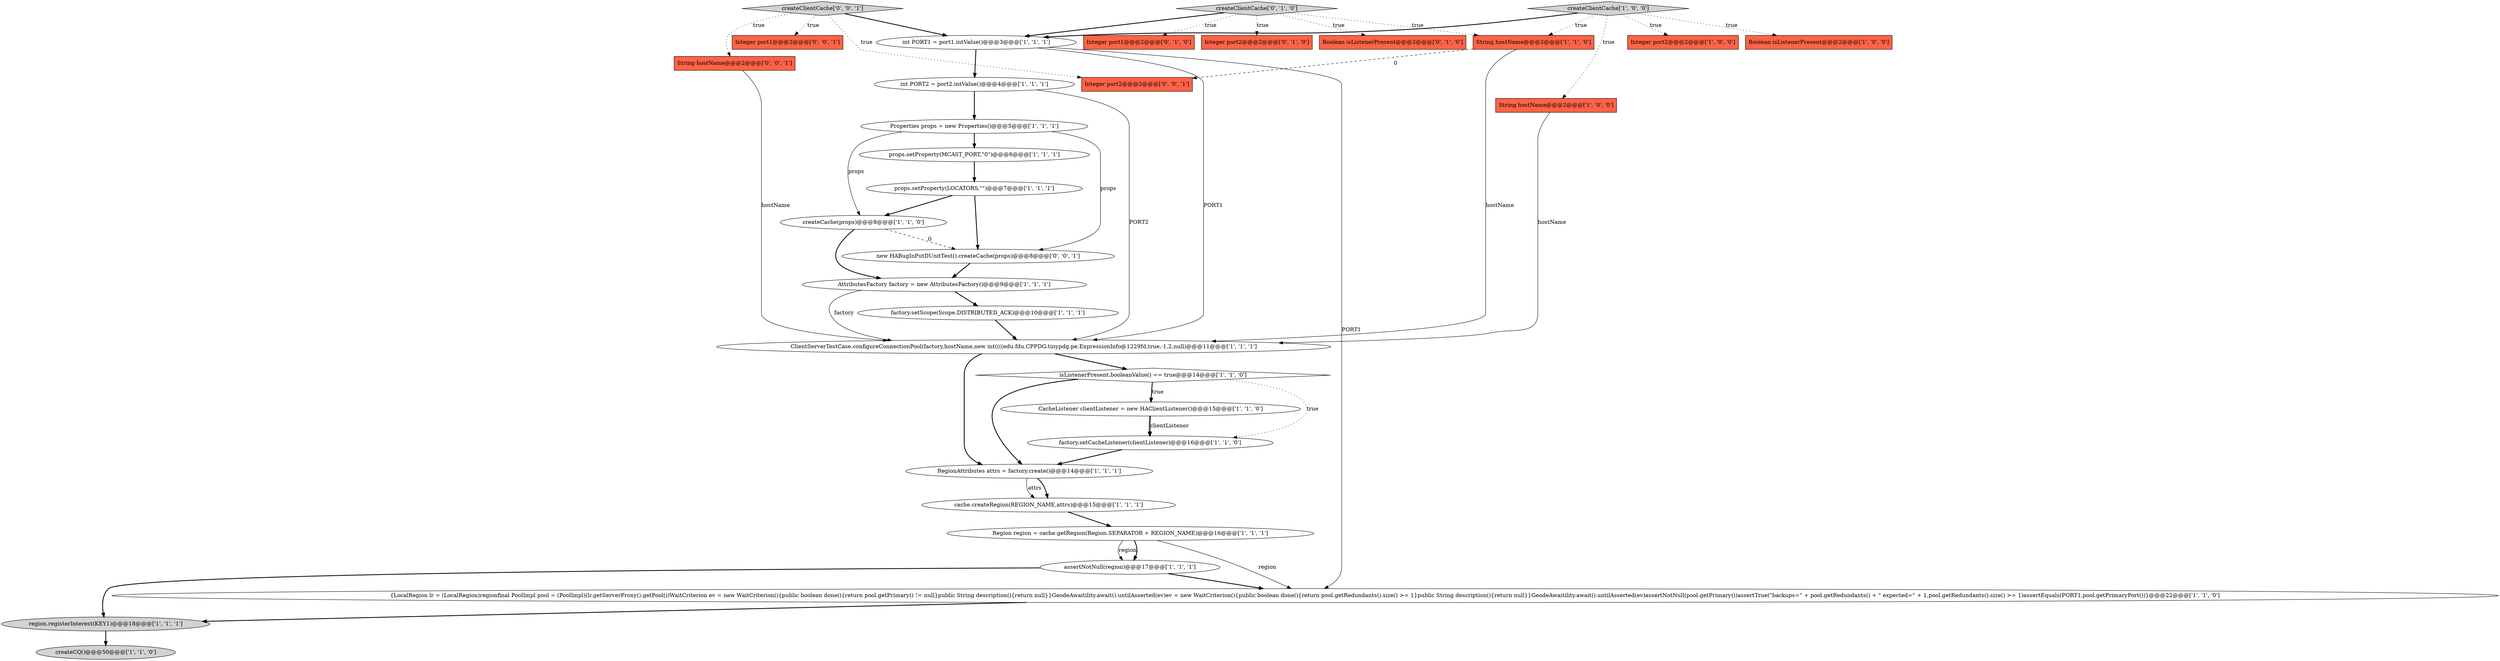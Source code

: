 digraph {
7 [style = filled, label = "CacheListener clientListener = new HAClientListener()@@@15@@@['1', '1', '0']", fillcolor = white, shape = ellipse image = "AAA0AAABBB1BBB"];
31 [style = filled, label = "new HABugInPutDUnitTest().createCache(props)@@@8@@@['0', '0', '1']", fillcolor = white, shape = ellipse image = "AAA0AAABBB3BBB"];
4 [style = filled, label = "props.setProperty(LOCATORS,\"\")@@@7@@@['1', '1', '1']", fillcolor = white, shape = ellipse image = "AAA0AAABBB1BBB"];
19 [style = filled, label = "createCache(props)@@@8@@@['1', '1', '0']", fillcolor = white, shape = ellipse image = "AAA0AAABBB1BBB"];
22 [style = filled, label = "{LocalRegion lr = (LocalRegion)regionfinal PoolImpl pool = (PoolImpl)(lr.getServerProxy().getPool())WaitCriterion ev = new WaitCriterion(){public boolean done(){return pool.getPrimary() != null}public String description(){return null}}GeodeAwaitility.await().untilAsserted(ev)ev = new WaitCriterion(){public boolean done(){return pool.getRedundants().size() >= 1}public String description(){return null}}GeodeAwaitility.await().untilAsserted(ev)assertNotNull(pool.getPrimary())assertTrue(\"backups=\" + pool.getRedundants() + \" expected=\" + 1,pool.getRedundants().size() >= 1)assertEquals(PORT1,pool.getPrimaryPort())}@@@22@@@['1', '1', '0']", fillcolor = white, shape = ellipse image = "AAA0AAABBB1BBB"];
28 [style = filled, label = "String hostName@@@2@@@['0', '0', '1']", fillcolor = tomato, shape = box image = "AAA0AAABBB3BBB"];
25 [style = filled, label = "Integer port2@@@2@@@['0', '1', '0']", fillcolor = tomato, shape = box image = "AAA0AAABBB2BBB"];
16 [style = filled, label = "String hostName@@@2@@@['1', '1', '0']", fillcolor = tomato, shape = box image = "AAA0AAABBB1BBB"];
30 [style = filled, label = "createClientCache['0', '0', '1']", fillcolor = lightgray, shape = diamond image = "AAA0AAABBB3BBB"];
10 [style = filled, label = "ClientServerTestCase.configureConnectionPool(factory,hostName,new int((((edu.fdu.CPPDG.tinypdg.pe.ExpressionInfo@1229fd,true,-1,2,null)@@@11@@@['1', '1', '1']", fillcolor = white, shape = ellipse image = "AAA0AAABBB1BBB"];
5 [style = filled, label = "Boolean isListenerPresent@@@2@@@['1', '0', '0']", fillcolor = tomato, shape = box image = "AAA0AAABBB1BBB"];
8 [style = filled, label = "assertNotNull(region)@@@17@@@['1', '1', '1']", fillcolor = white, shape = ellipse image = "AAA0AAABBB1BBB"];
14 [style = filled, label = "int PORT1 = port1.intValue()@@@3@@@['1', '1', '1']", fillcolor = white, shape = ellipse image = "AAA0AAABBB1BBB"];
1 [style = filled, label = "RegionAttributes attrs = factory.create()@@@14@@@['1', '1', '1']", fillcolor = white, shape = ellipse image = "AAA0AAABBB1BBB"];
32 [style = filled, label = "Integer port2@@@2@@@['0', '0', '1']", fillcolor = tomato, shape = box image = "AAA0AAABBB3BBB"];
27 [style = filled, label = "Boolean isListenerPresent@@@2@@@['0', '1', '0']", fillcolor = tomato, shape = box image = "AAA0AAABBB2BBB"];
21 [style = filled, label = "AttributesFactory factory = new AttributesFactory()@@@9@@@['1', '1', '1']", fillcolor = white, shape = ellipse image = "AAA0AAABBB1BBB"];
24 [style = filled, label = "createClientCache['0', '1', '0']", fillcolor = lightgray, shape = diamond image = "AAA0AAABBB2BBB"];
12 [style = filled, label = "String hostName@@@2@@@['1', '0', '0']", fillcolor = tomato, shape = box image = "AAA0AAABBB1BBB"];
3 [style = filled, label = "props.setProperty(MCAST_PORT,\"0\")@@@6@@@['1', '1', '1']", fillcolor = white, shape = ellipse image = "AAA0AAABBB1BBB"];
13 [style = filled, label = "factory.setCacheListener(clientListener)@@@16@@@['1', '1', '0']", fillcolor = white, shape = ellipse image = "AAA0AAABBB1BBB"];
0 [style = filled, label = "Integer port2@@@2@@@['1', '0', '0']", fillcolor = tomato, shape = box image = "AAA0AAABBB1BBB"];
26 [style = filled, label = "Integer port1@@@2@@@['0', '1', '0']", fillcolor = tomato, shape = box image = "AAA0AAABBB2BBB"];
23 [style = filled, label = "region.registerInterest(KEY1)@@@18@@@['1', '1', '1']", fillcolor = lightgray, shape = ellipse image = "AAA0AAABBB1BBB"];
6 [style = filled, label = "isListenerPresent.booleanValue() == true@@@14@@@['1', '1', '0']", fillcolor = white, shape = diamond image = "AAA0AAABBB1BBB"];
11 [style = filled, label = "Region region = cache.getRegion(Region.SEPARATOR + REGION_NAME)@@@16@@@['1', '1', '1']", fillcolor = white, shape = ellipse image = "AAA0AAABBB1BBB"];
17 [style = filled, label = "Properties props = new Properties()@@@5@@@['1', '1', '1']", fillcolor = white, shape = ellipse image = "AAA0AAABBB1BBB"];
2 [style = filled, label = "int PORT2 = port2.intValue()@@@4@@@['1', '1', '1']", fillcolor = white, shape = ellipse image = "AAA0AAABBB1BBB"];
18 [style = filled, label = "createClientCache['1', '0', '0']", fillcolor = lightgray, shape = diamond image = "AAA0AAABBB1BBB"];
29 [style = filled, label = "Integer port1@@@2@@@['0', '0', '1']", fillcolor = tomato, shape = box image = "AAA0AAABBB3BBB"];
20 [style = filled, label = "factory.setScope(Scope.DISTRIBUTED_ACK)@@@10@@@['1', '1', '1']", fillcolor = white, shape = ellipse image = "AAA0AAABBB1BBB"];
15 [style = filled, label = "createCQ()@@@50@@@['1', '1', '0']", fillcolor = lightgray, shape = ellipse image = "AAA0AAABBB1BBB"];
9 [style = filled, label = "cache.createRegion(REGION_NAME,attrs)@@@15@@@['1', '1', '1']", fillcolor = white, shape = ellipse image = "AAA0AAABBB1BBB"];
31->21 [style = bold, label=""];
12->10 [style = solid, label="hostName"];
11->8 [style = solid, label="region"];
30->28 [style = dotted, label="true"];
23->15 [style = bold, label=""];
1->9 [style = bold, label=""];
9->11 [style = bold, label=""];
10->6 [style = bold, label=""];
20->10 [style = bold, label=""];
6->7 [style = dotted, label="true"];
24->26 [style = dotted, label="true"];
18->5 [style = dotted, label="true"];
11->22 [style = solid, label="region"];
8->23 [style = bold, label=""];
1->9 [style = solid, label="attrs"];
30->29 [style = dotted, label="true"];
17->3 [style = bold, label=""];
14->22 [style = solid, label="PORT1"];
18->12 [style = dotted, label="true"];
2->17 [style = bold, label=""];
30->32 [style = dotted, label="true"];
19->31 [style = dashed, label="0"];
7->13 [style = bold, label=""];
7->13 [style = solid, label="clientListener"];
19->21 [style = bold, label=""];
10->1 [style = bold, label=""];
6->13 [style = dotted, label="true"];
18->16 [style = dotted, label="true"];
4->19 [style = bold, label=""];
21->20 [style = bold, label=""];
16->32 [style = dashed, label="0"];
11->8 [style = bold, label=""];
17->19 [style = solid, label="props"];
18->0 [style = dotted, label="true"];
8->22 [style = bold, label=""];
14->10 [style = solid, label="PORT1"];
24->16 [style = dotted, label="true"];
21->10 [style = solid, label="factory"];
2->10 [style = solid, label="PORT2"];
28->10 [style = solid, label="hostName"];
14->2 [style = bold, label=""];
13->1 [style = bold, label=""];
4->31 [style = bold, label=""];
24->27 [style = dotted, label="true"];
24->25 [style = dotted, label="true"];
16->10 [style = solid, label="hostName"];
22->23 [style = bold, label=""];
6->7 [style = bold, label=""];
24->14 [style = bold, label=""];
18->14 [style = bold, label=""];
30->14 [style = bold, label=""];
6->1 [style = bold, label=""];
17->31 [style = solid, label="props"];
3->4 [style = bold, label=""];
}
